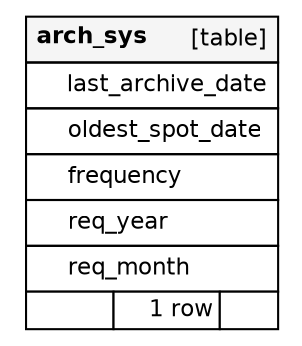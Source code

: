 // dot 2.40 on Mac OS X 10.12.6
// SchemaSpy rev Unknown
digraph "arch_sys" {
  graph [
    rankdir="RL"
    bgcolor="#ffffff"
    nodesep="0.18"
    ranksep="0.46"
    fontname="Helvetica"
    fontsize="11"
    ration="compress"
  ];
  node [
    fontname="Helvetica"
    fontsize="11"
    shape="plaintext"
  ];
  edge [
    arrowsize="0.8"
  ];
  "arch_sys" [
   label=<
    <TABLE BORDER="0" CELLBORDER="1" CELLSPACING="0" BGCOLOR="#ffffff">
      <TR><TD COLSPAN="3"  BGCOLOR="#f5f5f5"><TABLE BORDER="0" CELLSPACING="0"><TR><TD ALIGN="LEFT"><B>arch_sys</B></TD><TD ALIGN="RIGHT">[table]</TD></TR></TABLE></TD></TR>
      <TR><TD PORT="last_archive_date" COLSPAN="3" ALIGN="LEFT"><TABLE BORDER="0" CELLSPACING="0" ALIGN="LEFT"><TR ALIGN="LEFT"><TD ALIGN="LEFT" FIXEDSIZE="TRUE" WIDTH="15" HEIGHT="16"></TD><TD ALIGN="LEFT" FIXEDSIZE="TRUE" WIDTH="100" HEIGHT="16">last_archive_date</TD></TR></TABLE></TD></TR>
      <TR><TD PORT="oldest_spot_date" COLSPAN="3" ALIGN="LEFT"><TABLE BORDER="0" CELLSPACING="0" ALIGN="LEFT"><TR ALIGN="LEFT"><TD ALIGN="LEFT" FIXEDSIZE="TRUE" WIDTH="15" HEIGHT="16"></TD><TD ALIGN="LEFT" FIXEDSIZE="TRUE" WIDTH="100" HEIGHT="16">oldest_spot_date</TD></TR></TABLE></TD></TR>
      <TR><TD PORT="frequency" COLSPAN="3" ALIGN="LEFT"><TABLE BORDER="0" CELLSPACING="0" ALIGN="LEFT"><TR ALIGN="LEFT"><TD ALIGN="LEFT" FIXEDSIZE="TRUE" WIDTH="15" HEIGHT="16"></TD><TD ALIGN="LEFT" FIXEDSIZE="TRUE" WIDTH="100" HEIGHT="16">frequency</TD></TR></TABLE></TD></TR>
      <TR><TD PORT="req_year" COLSPAN="3" ALIGN="LEFT"><TABLE BORDER="0" CELLSPACING="0" ALIGN="LEFT"><TR ALIGN="LEFT"><TD ALIGN="LEFT" FIXEDSIZE="TRUE" WIDTH="15" HEIGHT="16"></TD><TD ALIGN="LEFT" FIXEDSIZE="TRUE" WIDTH="100" HEIGHT="16">req_year</TD></TR></TABLE></TD></TR>
      <TR><TD PORT="req_month" COLSPAN="3" ALIGN="LEFT"><TABLE BORDER="0" CELLSPACING="0" ALIGN="LEFT"><TR ALIGN="LEFT"><TD ALIGN="LEFT" FIXEDSIZE="TRUE" WIDTH="15" HEIGHT="16"></TD><TD ALIGN="LEFT" FIXEDSIZE="TRUE" WIDTH="100" HEIGHT="16">req_month</TD></TR></TABLE></TD></TR>
      <TR><TD ALIGN="LEFT" BGCOLOR="#ffffff">  </TD><TD ALIGN="RIGHT" BGCOLOR="#ffffff">1 row</TD><TD ALIGN="RIGHT" BGCOLOR="#ffffff">  </TD></TR>
    </TABLE>>
    URL="tables/arch_sys.html"
    tooltip="arch_sys"
  ];
}
